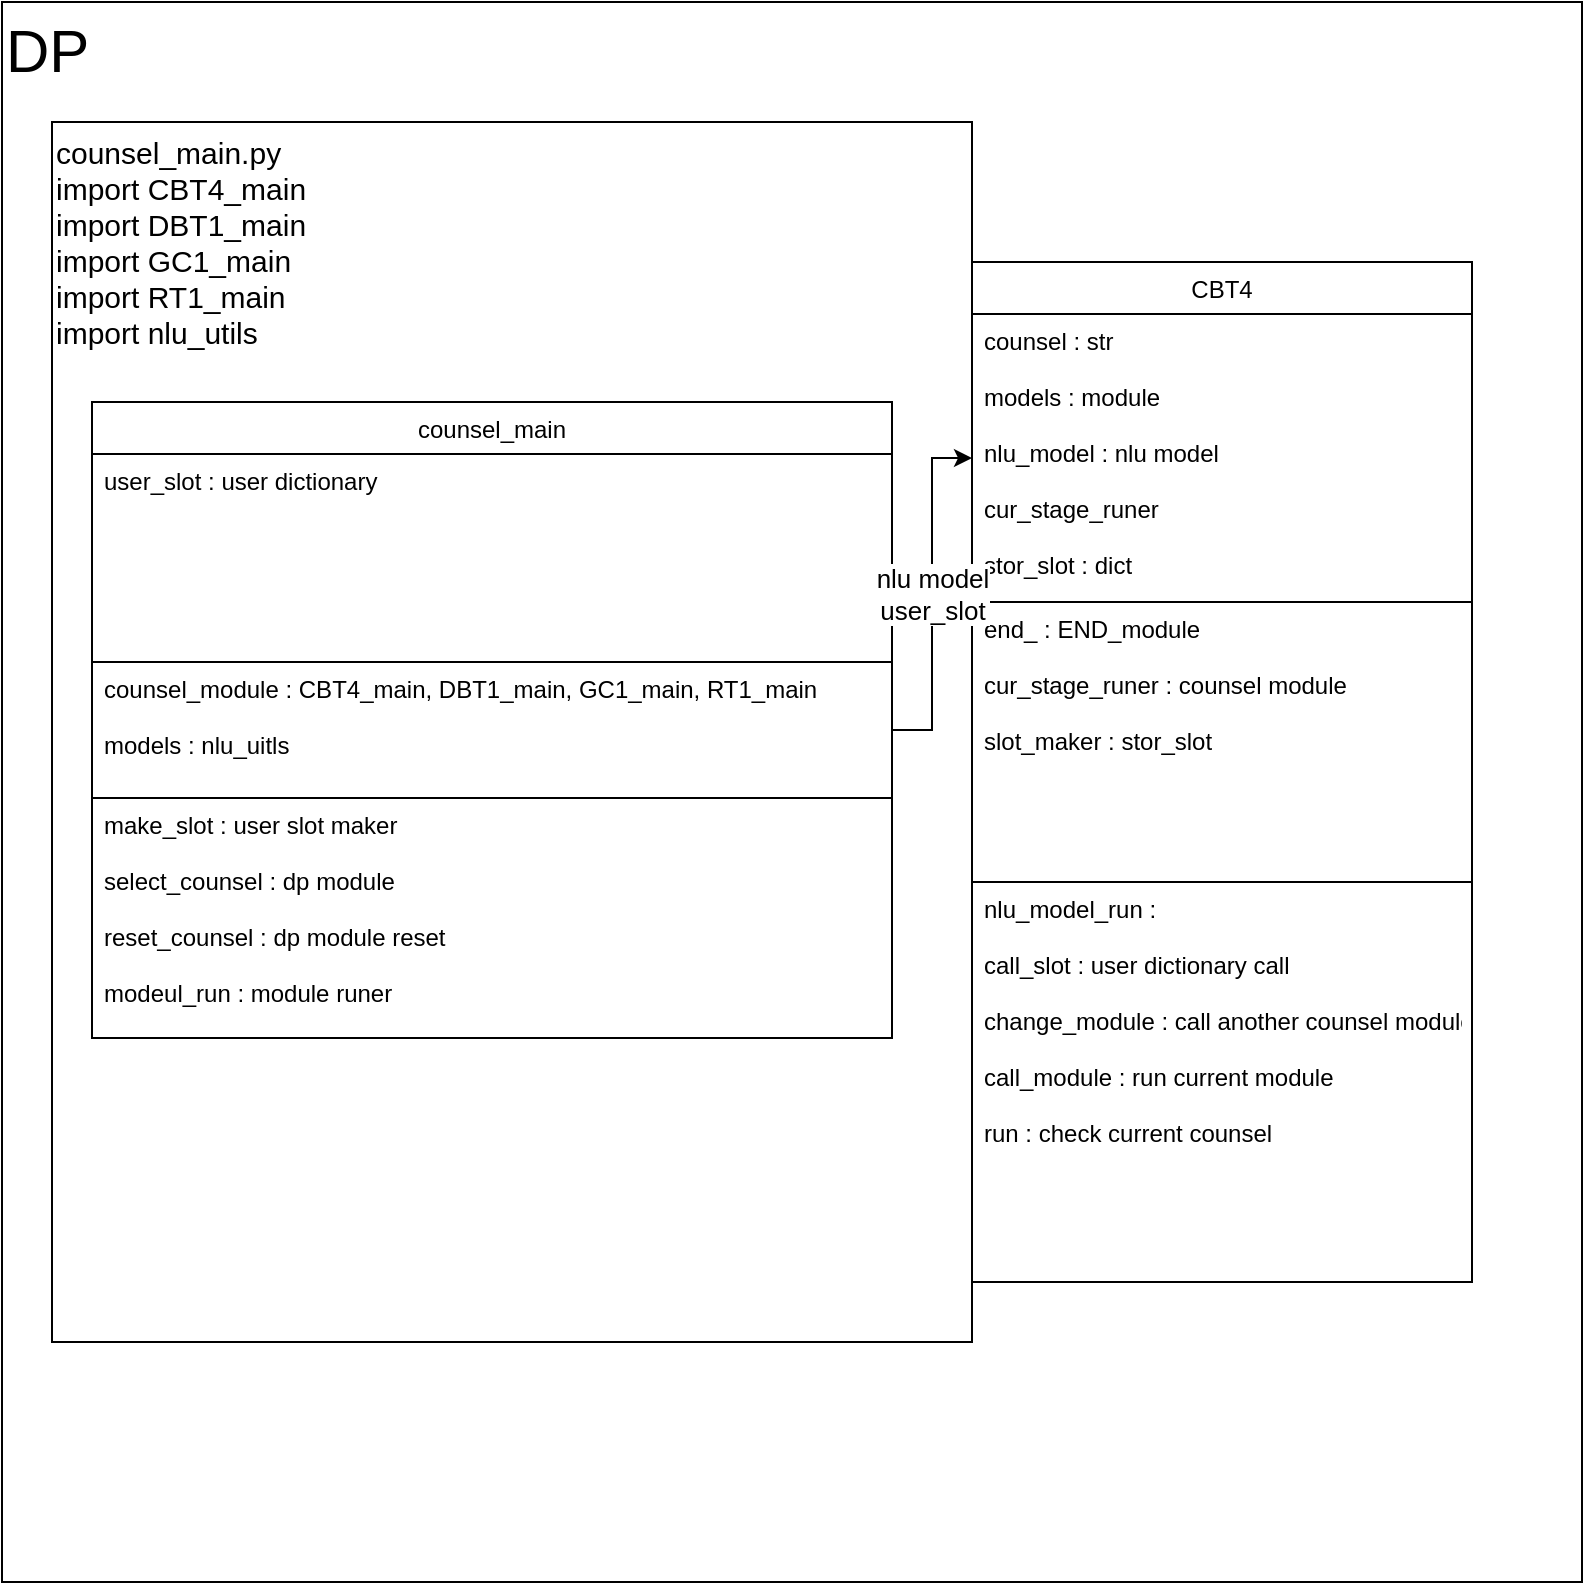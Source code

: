 <mxfile version="18.1.3" type="github">
  <diagram id="C5RBs43oDa-KdzZeNtuy" name="Page-1">
    <mxGraphModel dx="946" dy="1699" grid="1" gridSize="10" guides="1" tooltips="1" connect="1" arrows="1" fold="1" page="1" pageScale="1" pageWidth="827" pageHeight="1169" math="0" shadow="0">
      <root>
        <mxCell id="WIyWlLk6GJQsqaUBKTNV-0" />
        <mxCell id="WIyWlLk6GJQsqaUBKTNV-1" parent="WIyWlLk6GJQsqaUBKTNV-0" />
        <mxCell id="jwLzuEUB-uVsf9MrlDOw-2" value="&lt;font style=&quot;font-size: 30px;&quot;&gt;DP&lt;/font&gt;" style="whiteSpace=wrap;html=1;aspect=fixed;verticalAlign=top;align=left;" parent="WIyWlLk6GJQsqaUBKTNV-1" vertex="1">
          <mxGeometry x="55" y="-190" width="790" height="790" as="geometry" />
        </mxCell>
        <mxCell id="jwLzuEUB-uVsf9MrlDOw-12" value="counsel_main.py&lt;br&gt;import CBT4_main&lt;br&gt;import DBT1_main&lt;br&gt;import GC1_main&lt;br&gt;import RT1_main&lt;br&gt;import nlu_utils" style="rounded=0;whiteSpace=wrap;html=1;fontSize=15;align=left;verticalAlign=top;" parent="WIyWlLk6GJQsqaUBKTNV-1" vertex="1">
          <mxGeometry x="80" y="-130" width="460" height="610" as="geometry" />
        </mxCell>
        <mxCell id="xzKB83DgQB9-ZMuSwz1m-84" value="counsel_main" style="swimlane;fontStyle=0;childLayout=stackLayout;horizontal=1;startSize=26;fillColor=none;horizontalStack=0;resizeParent=1;resizeParentMax=0;resizeLast=0;collapsible=1;marginBottom=0;shadow=0;sketch=0;strokeColor=default;strokeWidth=1;" vertex="1" parent="WIyWlLk6GJQsqaUBKTNV-1">
          <mxGeometry x="100" y="10" width="400" height="318" as="geometry" />
        </mxCell>
        <mxCell id="xzKB83DgQB9-ZMuSwz1m-85" value="user_slot : user dictionary" style="text;strokeColor=none;fillColor=none;align=left;verticalAlign=top;spacingLeft=4;spacingRight=4;overflow=hidden;rotatable=0;points=[[0,0.5],[1,0.5]];portConstraint=eastwest;shadow=0;sketch=0;" vertex="1" parent="xzKB83DgQB9-ZMuSwz1m-84">
          <mxGeometry y="26" width="400" height="104" as="geometry" />
        </mxCell>
        <mxCell id="xzKB83DgQB9-ZMuSwz1m-86" value="counsel_module : CBT4_main, DBT1_main, GC1_main, RT1_main  &#xa;&#xa;models : nlu_uitls&#xa;&#xa;&#xa;" style="text;strokeColor=default;fillColor=none;align=left;verticalAlign=top;spacingLeft=4;spacingRight=4;overflow=hidden;rotatable=0;points=[[0,0.5],[1,0.5]];portConstraint=eastwest;shadow=0;sketch=0;" vertex="1" parent="xzKB83DgQB9-ZMuSwz1m-84">
          <mxGeometry y="130" width="400" height="68" as="geometry" />
        </mxCell>
        <mxCell id="xzKB83DgQB9-ZMuSwz1m-87" value="make_slot : user slot maker&#xa;&#xa;select_counsel : dp module &#xa;&#xa;reset_counsel : dp module reset&#xa;&#xa;modeul_run : module runer " style="text;strokeColor=none;fillColor=none;align=left;verticalAlign=top;spacingLeft=4;spacingRight=4;overflow=hidden;rotatable=0;points=[[0,0.5],[1,0.5]];portConstraint=eastwest;shadow=0;sketch=0;" vertex="1" parent="xzKB83DgQB9-ZMuSwz1m-84">
          <mxGeometry y="198" width="400" height="120" as="geometry" />
        </mxCell>
        <mxCell id="xzKB83DgQB9-ZMuSwz1m-88" value="CBT4" style="swimlane;fontStyle=0;childLayout=stackLayout;horizontal=1;startSize=26;fillColor=none;horizontalStack=0;resizeParent=1;resizeParentMax=0;resizeLast=0;collapsible=1;marginBottom=0;shadow=0;sketch=0;strokeColor=default;strokeWidth=1;" vertex="1" parent="WIyWlLk6GJQsqaUBKTNV-1">
          <mxGeometry x="540" y="-60" width="250" height="510" as="geometry" />
        </mxCell>
        <mxCell id="xzKB83DgQB9-ZMuSwz1m-89" value="counsel : str&#xa;&#xa;models : module&#xa;&#xa;nlu_model : nlu model&#xa;&#xa;cur_stage_runer &#xa;&#xa;stor_slot : dict" style="text;strokeColor=none;fillColor=none;align=left;verticalAlign=top;spacingLeft=4;spacingRight=4;overflow=hidden;rotatable=0;points=[[0,0.5],[1,0.5]];portConstraint=eastwest;shadow=0;sketch=0;" vertex="1" parent="xzKB83DgQB9-ZMuSwz1m-88">
          <mxGeometry y="26" width="250" height="144" as="geometry" />
        </mxCell>
        <mxCell id="xzKB83DgQB9-ZMuSwz1m-90" value="end_ : END_module&#xa;&#xa;cur_stage_runer : counsel module&#xa;&#xa;slot_maker : stor_slot&#xa;&#xa; &#xa;&#xa;&#xa;&#xa;" style="text;strokeColor=default;fillColor=none;align=left;verticalAlign=top;spacingLeft=4;spacingRight=4;overflow=hidden;rotatable=0;points=[[0,0.5],[1,0.5]];portConstraint=eastwest;shadow=0;sketch=0;" vertex="1" parent="xzKB83DgQB9-ZMuSwz1m-88">
          <mxGeometry y="170" width="250" height="140" as="geometry" />
        </mxCell>
        <mxCell id="xzKB83DgQB9-ZMuSwz1m-91" value="nlu_model_run : &#xa;&#xa;call_slot : user dictionary call&#xa;&#xa;change_module : call another counsel module&#xa;&#xa;call_module : run current module&#xa;&#xa;run : check current counsel" style="text;strokeColor=none;fillColor=none;align=left;verticalAlign=top;spacingLeft=4;spacingRight=4;overflow=hidden;rotatable=0;points=[[0,0.5],[1,0.5]];portConstraint=eastwest;shadow=0;sketch=0;" vertex="1" parent="xzKB83DgQB9-ZMuSwz1m-88">
          <mxGeometry y="310" width="250" height="200" as="geometry" />
        </mxCell>
        <mxCell id="xzKB83DgQB9-ZMuSwz1m-93" value="&lt;font style=&quot;font-size: 13px;&quot;&gt;nlu model&lt;br&gt;&lt;/font&gt;&lt;font style=&quot;font-size: 13px;&quot;&gt;user_slot&lt;/font&gt;" style="edgeStyle=orthogonalEdgeStyle;rounded=0;orthogonalLoop=1;jettySize=auto;html=1;exitX=1;exitY=0.5;exitDx=0;exitDy=0;" edge="1" parent="WIyWlLk6GJQsqaUBKTNV-1" source="xzKB83DgQB9-ZMuSwz1m-86" target="xzKB83DgQB9-ZMuSwz1m-89">
          <mxGeometry relative="1" as="geometry" />
        </mxCell>
      </root>
    </mxGraphModel>
  </diagram>
</mxfile>
